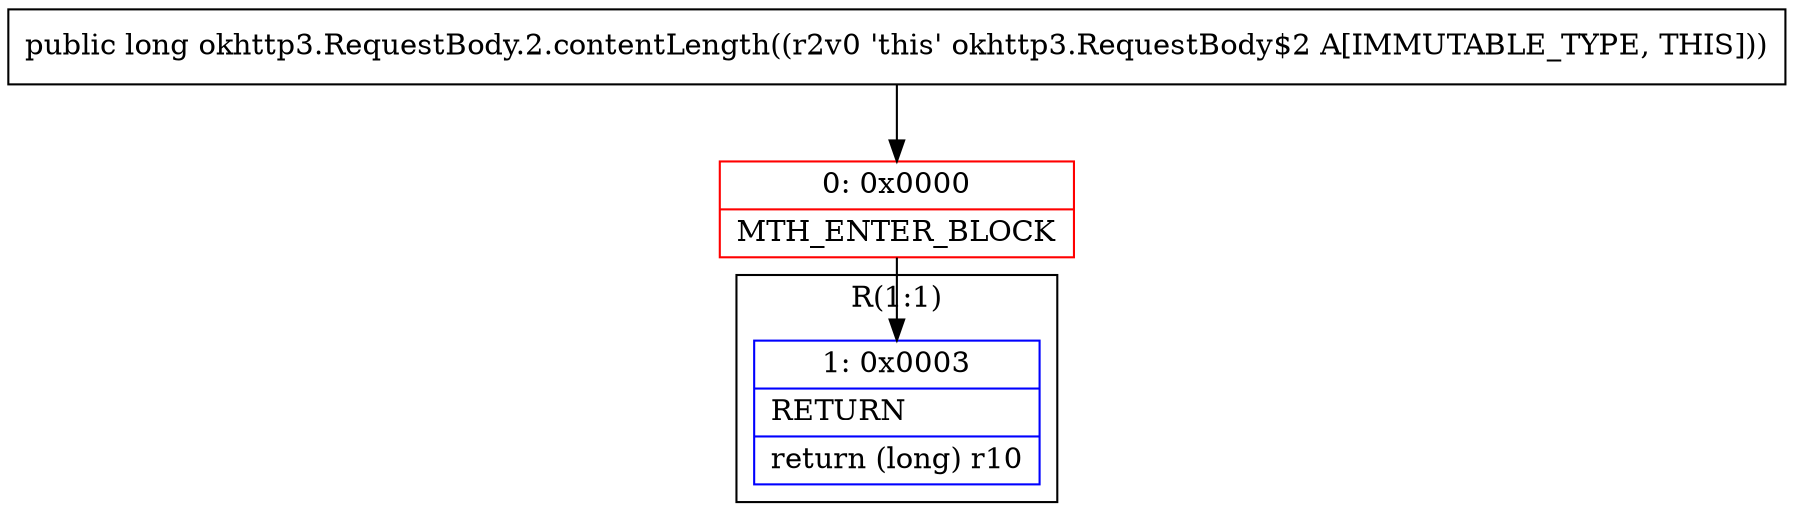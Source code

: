 digraph "CFG forokhttp3.RequestBody.2.contentLength()J" {
subgraph cluster_Region_163201824 {
label = "R(1:1)";
node [shape=record,color=blue];
Node_1 [shape=record,label="{1\:\ 0x0003|RETURN\l|return (long) r10\l}"];
}
Node_0 [shape=record,color=red,label="{0\:\ 0x0000|MTH_ENTER_BLOCK\l}"];
MethodNode[shape=record,label="{public long okhttp3.RequestBody.2.contentLength((r2v0 'this' okhttp3.RequestBody$2 A[IMMUTABLE_TYPE, THIS])) }"];
MethodNode -> Node_0;
Node_0 -> Node_1;
}

